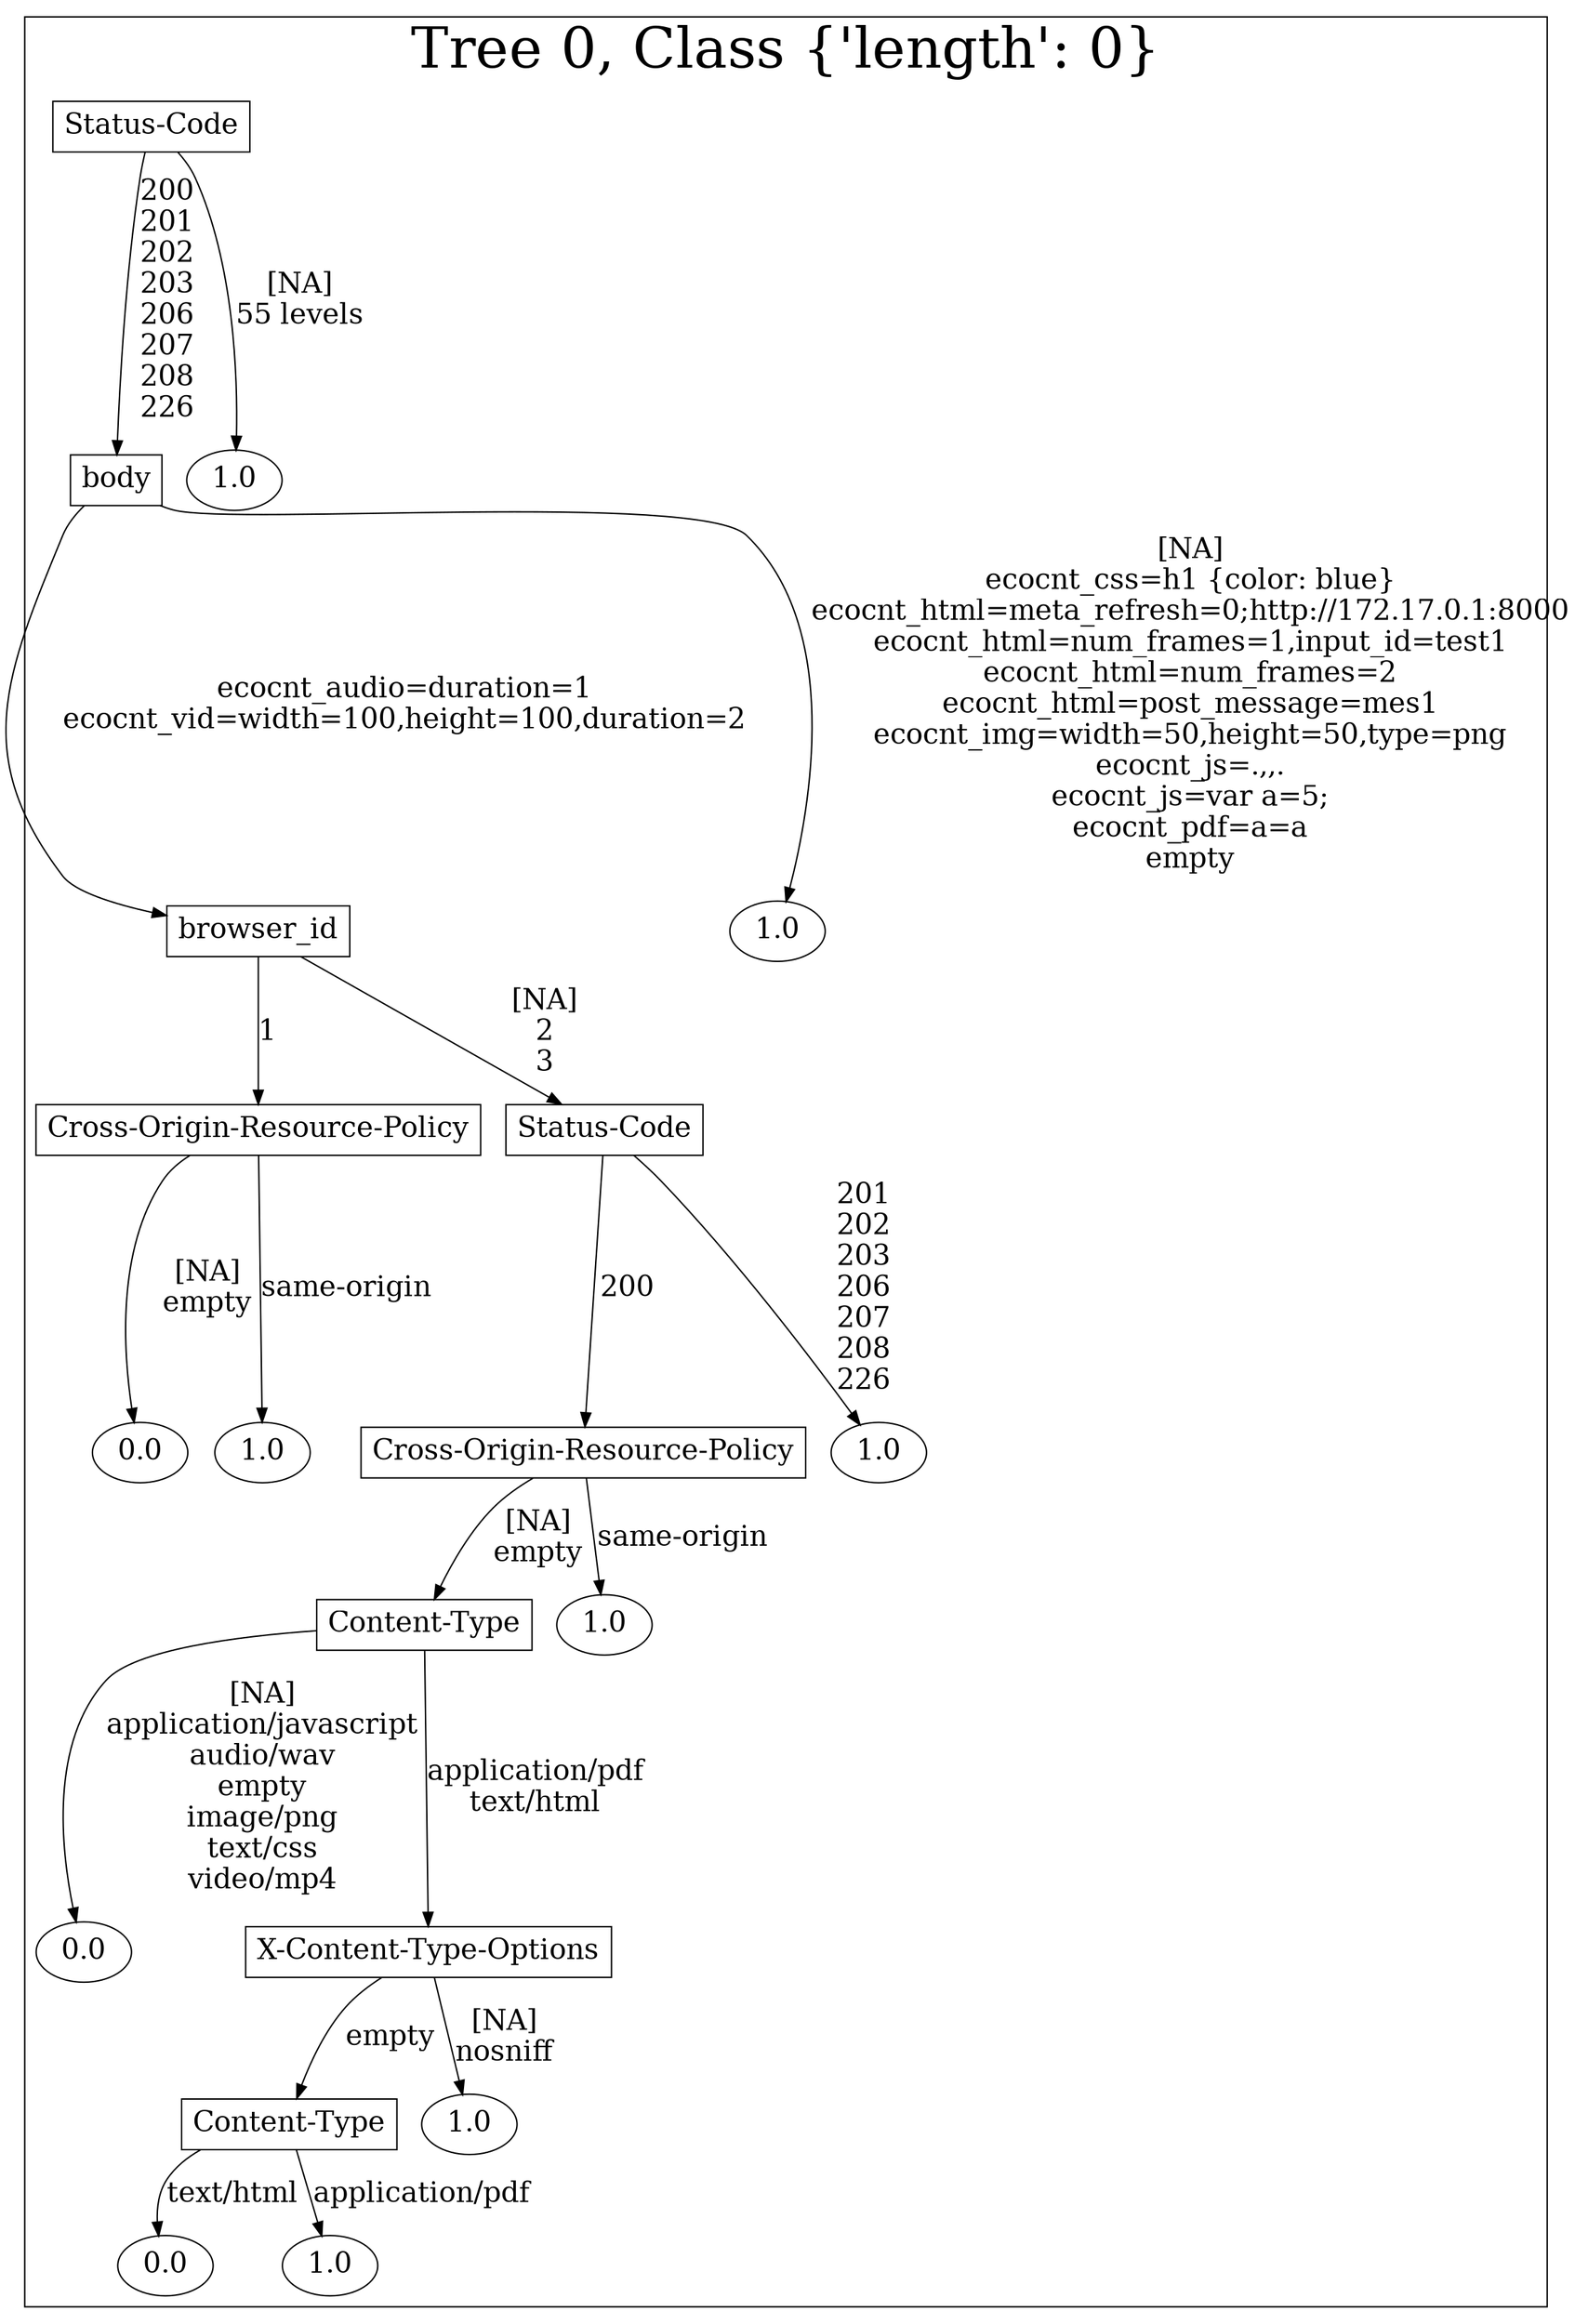/*
Generated by:
    http://https://github.com/h2oai/h2o-3/tree/master/h2o-genmodel/src/main/java/hex/genmodel/tools/PrintMojo.java
*/

/*
On a mac:

$ brew install graphviz
$ dot -Tpng file.gv -o file.png
$ open file.png
*/

digraph G {

subgraph cluster_0 {
/* Nodes */

/* Level 0 */
{
"SG_0_Node_0" [shape=box, fontsize=20, label="Status-Code"]
}

/* Level 1 */
{
"SG_0_Node_1" [shape=box, fontsize=20, label="body"]
"SG_0_Node_9" [fontsize=20, label="1.0"]
}

/* Level 2 */
{
"SG_0_Node_2" [shape=box, fontsize=20, label="browser_id"]
"SG_0_Node_10" [fontsize=20, label="1.0"]
}

/* Level 3 */
{
"SG_0_Node_3" [shape=box, fontsize=20, label="Cross-Origin-Resource-Policy"]
"SG_0_Node_4" [shape=box, fontsize=20, label="Status-Code"]
}

/* Level 4 */
{
"SG_0_Node_11" [fontsize=20, label="0.0"]
"SG_0_Node_12" [fontsize=20, label="1.0"]
"SG_0_Node_5" [shape=box, fontsize=20, label="Cross-Origin-Resource-Policy"]
"SG_0_Node_13" [fontsize=20, label="1.0"]
}

/* Level 5 */
{
"SG_0_Node_6" [shape=box, fontsize=20, label="Content-Type"]
"SG_0_Node_14" [fontsize=20, label="1.0"]
}

/* Level 6 */
{
"SG_0_Node_15" [fontsize=20, label="0.0"]
"SG_0_Node_7" [shape=box, fontsize=20, label="X-Content-Type-Options"]
}

/* Level 7 */
{
"SG_0_Node_8" [shape=box, fontsize=20, label="Content-Type"]
"SG_0_Node_16" [fontsize=20, label="1.0"]
}

/* Level 8 */
{
"SG_0_Node_17" [fontsize=20, label="0.0"]
"SG_0_Node_18" [fontsize=20, label="1.0"]
}

/* Edges */
"SG_0_Node_0" -> "SG_0_Node_1" [fontsize=20, label="200
201
202
203
206
207
208
226
"]
"SG_0_Node_0" -> "SG_0_Node_9" [fontsize=20, label="[NA]
55 levels
"]
"SG_0_Node_1" -> "SG_0_Node_2" [fontsize=20, label="ecocnt_audio=duration=1
ecocnt_vid=width=100,height=100,duration=2
"]
"SG_0_Node_1" -> "SG_0_Node_10" [fontsize=20, label="[NA]
ecocnt_css=h1 {color: blue}
ecocnt_html=meta_refresh=0;http://172.17.0.1:8000
ecocnt_html=num_frames=1,input_id=test1
ecocnt_html=num_frames=2
ecocnt_html=post_message=mes1
ecocnt_img=width=50,height=50,type=png
ecocnt_js=.,,.
ecocnt_js=var a=5;
ecocnt_pdf=a=a
empty
"]
"SG_0_Node_2" -> "SG_0_Node_3" [fontsize=20, label="1
"]
"SG_0_Node_2" -> "SG_0_Node_4" [fontsize=20, label="[NA]
2
3
"]
"SG_0_Node_4" -> "SG_0_Node_5" [fontsize=20, label="200
"]
"SG_0_Node_4" -> "SG_0_Node_13" [fontsize=20, label="201
202
203
206
207
208
226
"]
"SG_0_Node_5" -> "SG_0_Node_6" [fontsize=20, label="[NA]
empty
"]
"SG_0_Node_5" -> "SG_0_Node_14" [fontsize=20, label="same-origin
"]
"SG_0_Node_6" -> "SG_0_Node_15" [fontsize=20, label="[NA]
application/javascript
audio/wav
empty
image/png
text/css
video/mp4
"]
"SG_0_Node_6" -> "SG_0_Node_7" [fontsize=20, label="application/pdf
text/html
"]
"SG_0_Node_7" -> "SG_0_Node_8" [fontsize=20, label="empty
"]
"SG_0_Node_7" -> "SG_0_Node_16" [fontsize=20, label="[NA]
nosniff
"]
"SG_0_Node_8" -> "SG_0_Node_17" [fontsize=20, label="text/html
"]
"SG_0_Node_8" -> "SG_0_Node_18" [fontsize=20, label="application/pdf
"]
"SG_0_Node_3" -> "SG_0_Node_11" [fontsize=20, label="[NA]
empty
"]
"SG_0_Node_3" -> "SG_0_Node_12" [fontsize=20, label="same-origin
"]

fontsize=40
label="Tree 0, Class {'length': 0}"
}

}


